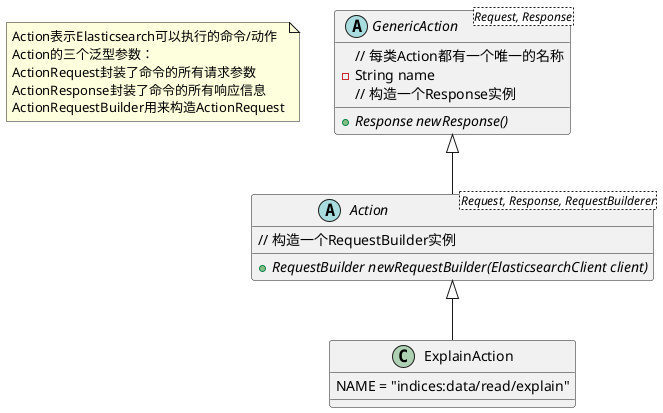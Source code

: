 @startuml
Note as N1
Action表示Elasticsearch可以执行的命令/动作
Action的三个泛型参数：
ActionRequest封装了命令的所有请求参数
ActionResponse封装了命令的所有响应信息
ActionRequestBuilder用来构造ActionRequest
end note

abstract class GenericAction<Request, Response>{
    // 每类Action都有一个唯一的名称
    -String name
    // 构造一个Response实例
    +{abstract} Response newResponse()

}

abstract class Action<Request, Response, RequestBuilderer> extends GenericAction{
    // 构造一个RequestBuilder实例
    +{abstract} RequestBuilder newRequestBuilder(ElasticsearchClient client)
}

class ExplainAction extends Action{
    NAME = "indices:data/read/explain"
}

@enduml